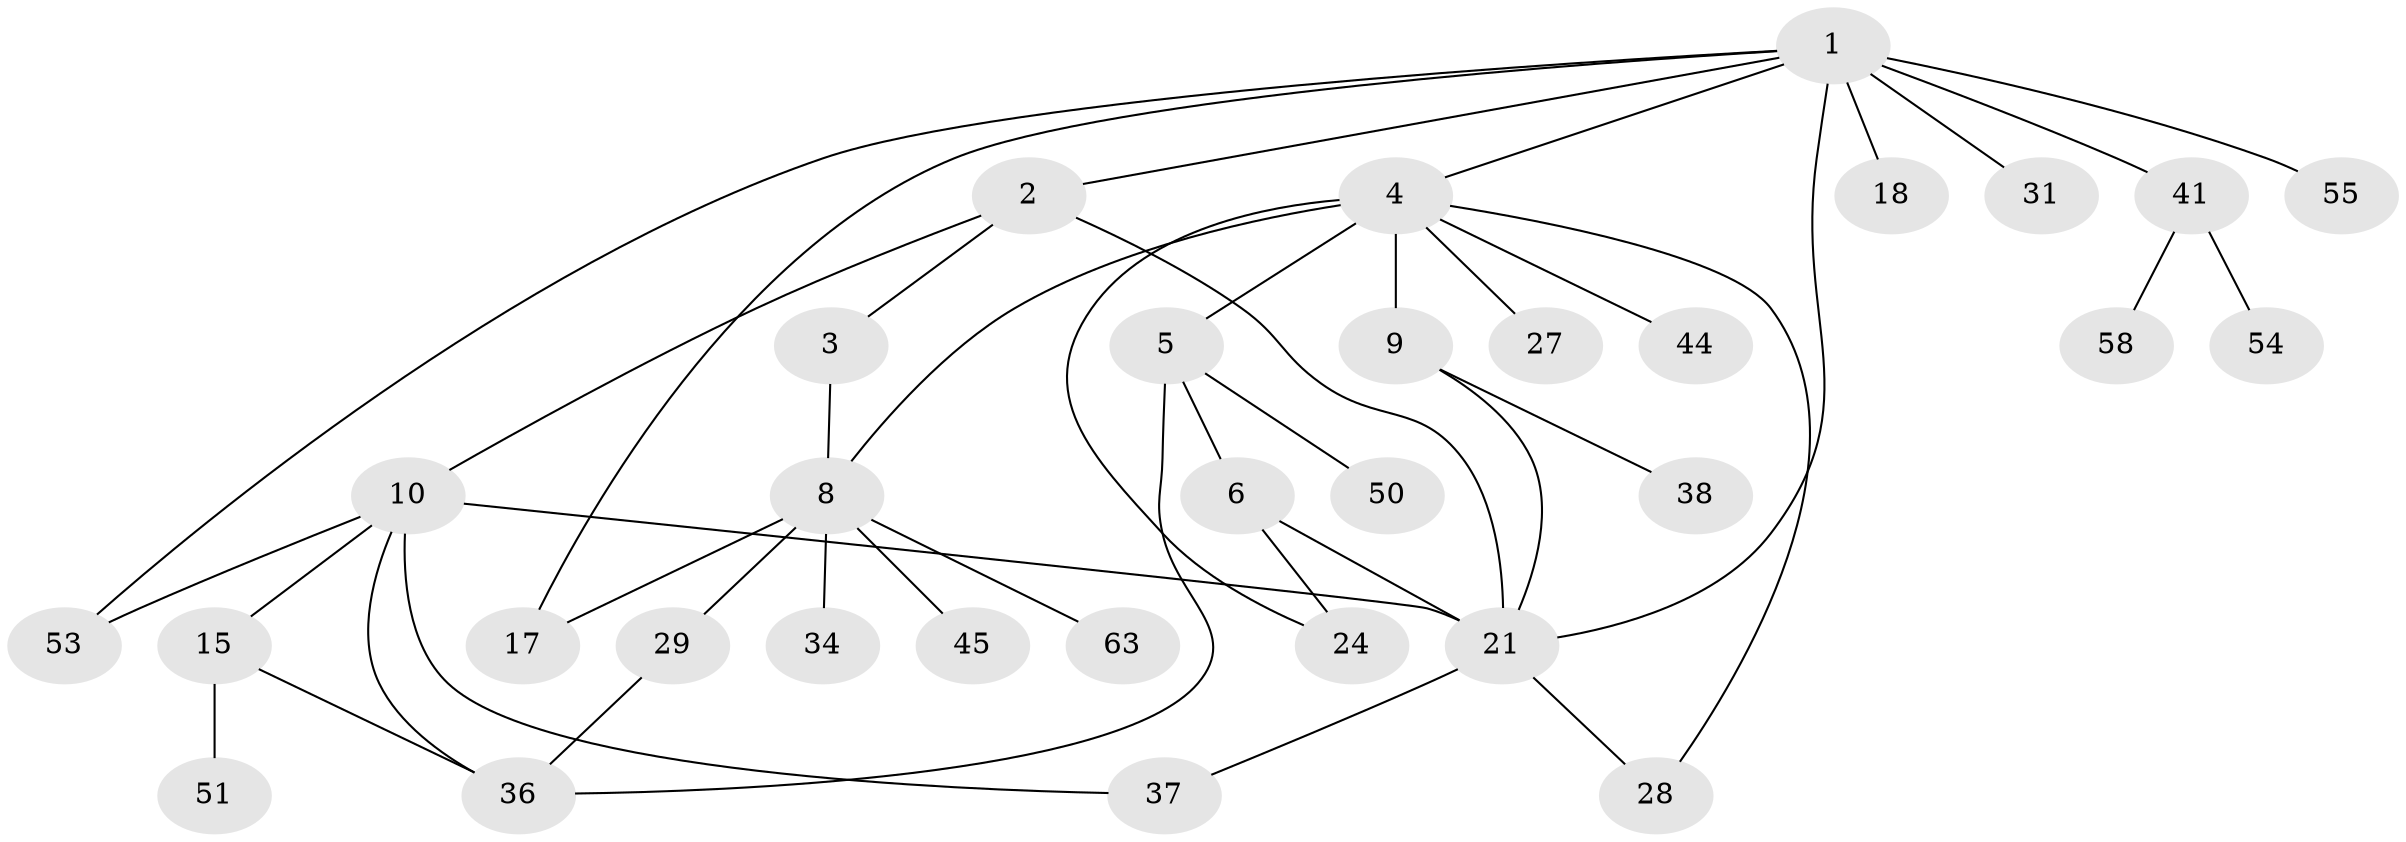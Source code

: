 // original degree distribution, {5: 0.046875, 4: 0.140625, 9: 0.015625, 2: 0.296875, 7: 0.015625, 3: 0.1875, 1: 0.296875}
// Generated by graph-tools (version 1.1) at 2025/13/03/09/25 04:13:23]
// undirected, 32 vertices, 44 edges
graph export_dot {
graph [start="1"]
  node [color=gray90,style=filled];
  1 [super="+49+7"];
  2;
  3 [super="+22+39"];
  4 [super="+59"];
  5 [super="+12+33"];
  6 [super="+11"];
  8 [super="+13+19"];
  9;
  10 [super="+56"];
  15;
  17 [super="+47+60"];
  18 [super="+43"];
  21 [super="+25+23+46+52"];
  24 [super="+35+26"];
  27;
  28;
  29;
  31 [super="+40"];
  34;
  36 [super="+57+42"];
  37;
  38;
  41 [super="+48"];
  44;
  45;
  50;
  51;
  53;
  54;
  55;
  58;
  63;
  1 -- 2;
  1 -- 4;
  1 -- 18;
  1 -- 55;
  1 -- 41 [weight=2];
  1 -- 17;
  1 -- 21;
  1 -- 53;
  1 -- 31;
  2 -- 3;
  2 -- 10;
  2 -- 21;
  3 -- 8;
  4 -- 5;
  4 -- 9;
  4 -- 27;
  4 -- 28;
  4 -- 44;
  4 -- 24 [weight=2];
  4 -- 8;
  5 -- 6;
  5 -- 50;
  5 -- 36;
  6 -- 24;
  6 -- 21;
  8 -- 29;
  8 -- 34;
  8 -- 45;
  8 -- 63;
  8 -- 17 [weight=2];
  9 -- 38;
  9 -- 21;
  10 -- 15;
  10 -- 21 [weight=2];
  10 -- 53;
  10 -- 36;
  10 -- 37;
  15 -- 51;
  15 -- 36;
  21 -- 37;
  21 -- 28;
  29 -- 36;
  41 -- 58;
  41 -- 54;
}
